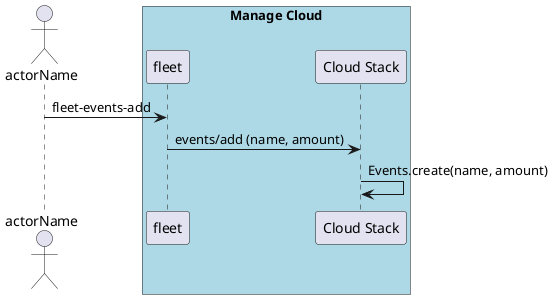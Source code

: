 @startuml
Actor "actorName" as A

box "Manage Cloud" #lightblue
participant "fleet" as S
A -> S : fleet-events-add
participant "Cloud Stack" as CS
S -> CS : events/add (name, amount)
CS -> CS : Events.create(name, amount)
end box

@enduml
